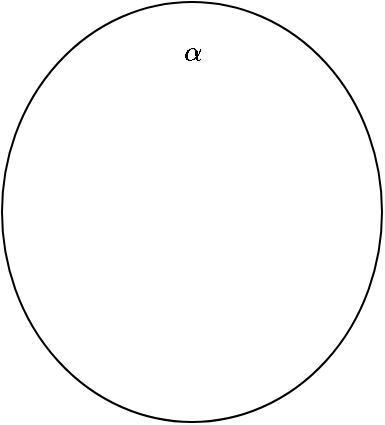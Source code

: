 <mxfile version="21.5.0" type="github">
  <diagram name="Page-1" id="J6Xh9dv1IMjy6DRI6hfw">
    <mxGraphModel dx="989" dy="527" grid="1" gridSize="10" guides="1" tooltips="1" connect="1" arrows="1" fold="1" page="1" pageScale="1" pageWidth="850" pageHeight="1100" math="1" shadow="0">
      <root>
        <mxCell id="0" />
        <mxCell id="1" parent="0" />
        <mxCell id="Eq8B541M01kkmhYamiKD-1" value="" style="ellipse;whiteSpace=wrap;html=1;" vertex="1" parent="1">
          <mxGeometry x="320" y="150" width="190" height="210" as="geometry" />
        </mxCell>
        <mxCell id="Eq8B541M01kkmhYamiKD-2" value="$$\alpha$$" style="text;html=1;align=center;verticalAlign=middle;resizable=0;points=[];autosize=1;strokeColor=none;fillColor=none;" vertex="1" parent="1">
          <mxGeometry x="375" y="160" width="80" height="30" as="geometry" />
        </mxCell>
      </root>
    </mxGraphModel>
  </diagram>
</mxfile>
